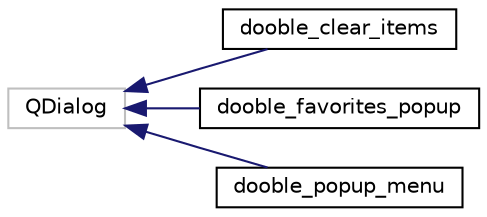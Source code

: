 digraph "Graphical Class Hierarchy"
{
  edge [fontname="Helvetica",fontsize="10",labelfontname="Helvetica",labelfontsize="10"];
  node [fontname="Helvetica",fontsize="10",shape=record];
  rankdir="LR";
  Node46 [label="QDialog",height=0.2,width=0.4,color="grey75", fillcolor="white", style="filled"];
  Node46 -> Node0 [dir="back",color="midnightblue",fontsize="10",style="solid",fontname="Helvetica"];
  Node0 [label="dooble_clear_items",height=0.2,width=0.4,color="black", fillcolor="white", style="filled",URL="$classdooble__clear__items.html"];
  Node46 -> Node48 [dir="back",color="midnightblue",fontsize="10",style="solid",fontname="Helvetica"];
  Node48 [label="dooble_favorites_popup",height=0.2,width=0.4,color="black", fillcolor="white", style="filled",URL="$classdooble__favorites__popup.html"];
  Node46 -> Node49 [dir="back",color="midnightblue",fontsize="10",style="solid",fontname="Helvetica"];
  Node49 [label="dooble_popup_menu",height=0.2,width=0.4,color="black", fillcolor="white", style="filled",URL="$classdooble__popup__menu.html"];
}
